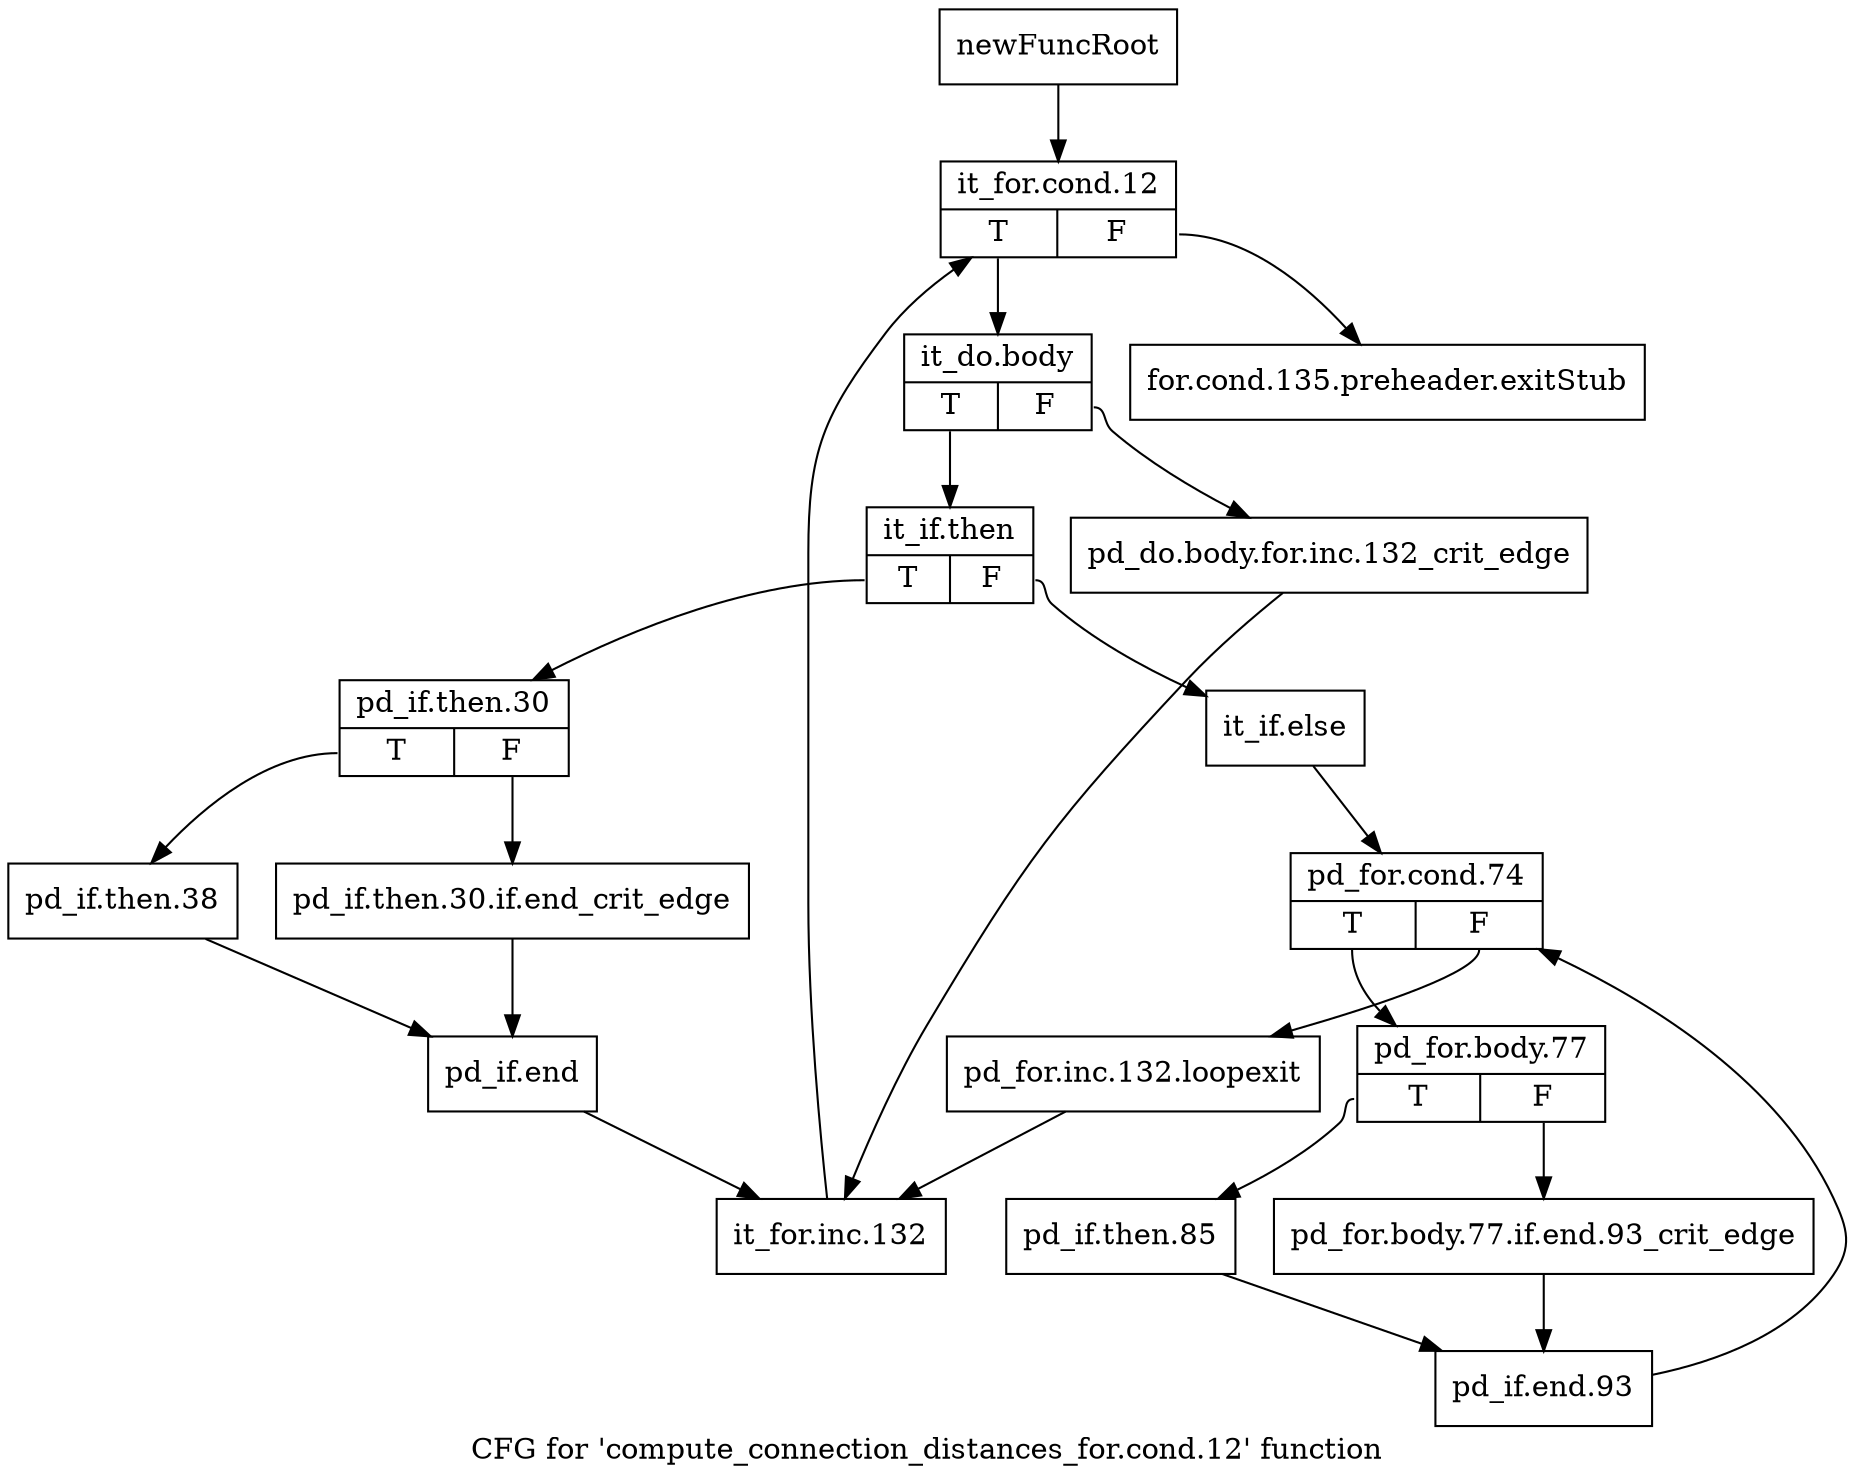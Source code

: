 digraph "CFG for 'compute_connection_distances_for.cond.12' function" {
	label="CFG for 'compute_connection_distances_for.cond.12' function";

	Node0x427e460 [shape=record,label="{newFuncRoot}"];
	Node0x427e460 -> Node0x427e500;
	Node0x427e4b0 [shape=record,label="{for.cond.135.preheader.exitStub}"];
	Node0x427e500 [shape=record,label="{it_for.cond.12|{<s0>T|<s1>F}}"];
	Node0x427e500:s0 -> Node0x427e550;
	Node0x427e500:s1 -> Node0x427e4b0;
	Node0x427e550 [shape=record,label="{it_do.body|{<s0>T|<s1>F}}"];
	Node0x427e550:s0 -> Node0x427e5f0;
	Node0x427e550:s1 -> Node0x427e5a0;
	Node0x427e5a0 [shape=record,label="{pd_do.body.for.inc.132_crit_edge}"];
	Node0x427e5a0 -> Node0x427e9b0;
	Node0x427e5f0 [shape=record,label="{it_if.then|{<s0>T|<s1>F}}"];
	Node0x427e5f0:s0 -> Node0x427e870;
	Node0x427e5f0:s1 -> Node0x427e640;
	Node0x427e640 [shape=record,label="{it_if.else}"];
	Node0x427e640 -> Node0x427e690;
	Node0x427e690 [shape=record,label="{pd_for.cond.74|{<s0>T|<s1>F}}"];
	Node0x427e690:s0 -> Node0x427e730;
	Node0x427e690:s1 -> Node0x427e6e0;
	Node0x427e6e0 [shape=record,label="{pd_for.inc.132.loopexit}"];
	Node0x427e6e0 -> Node0x427e9b0;
	Node0x427e730 [shape=record,label="{pd_for.body.77|{<s0>T|<s1>F}}"];
	Node0x427e730:s0 -> Node0x427e7d0;
	Node0x427e730:s1 -> Node0x427e780;
	Node0x427e780 [shape=record,label="{pd_for.body.77.if.end.93_crit_edge}"];
	Node0x427e780 -> Node0x427e820;
	Node0x427e7d0 [shape=record,label="{pd_if.then.85}"];
	Node0x427e7d0 -> Node0x427e820;
	Node0x427e820 [shape=record,label="{pd_if.end.93}"];
	Node0x427e820 -> Node0x427e690;
	Node0x427e870 [shape=record,label="{pd_if.then.30|{<s0>T|<s1>F}}"];
	Node0x427e870:s0 -> Node0x427e910;
	Node0x427e870:s1 -> Node0x427e8c0;
	Node0x427e8c0 [shape=record,label="{pd_if.then.30.if.end_crit_edge}"];
	Node0x427e8c0 -> Node0x427e960;
	Node0x427e910 [shape=record,label="{pd_if.then.38}"];
	Node0x427e910 -> Node0x427e960;
	Node0x427e960 [shape=record,label="{pd_if.end}"];
	Node0x427e960 -> Node0x427e9b0;
	Node0x427e9b0 [shape=record,label="{it_for.inc.132}"];
	Node0x427e9b0 -> Node0x427e500;
}
